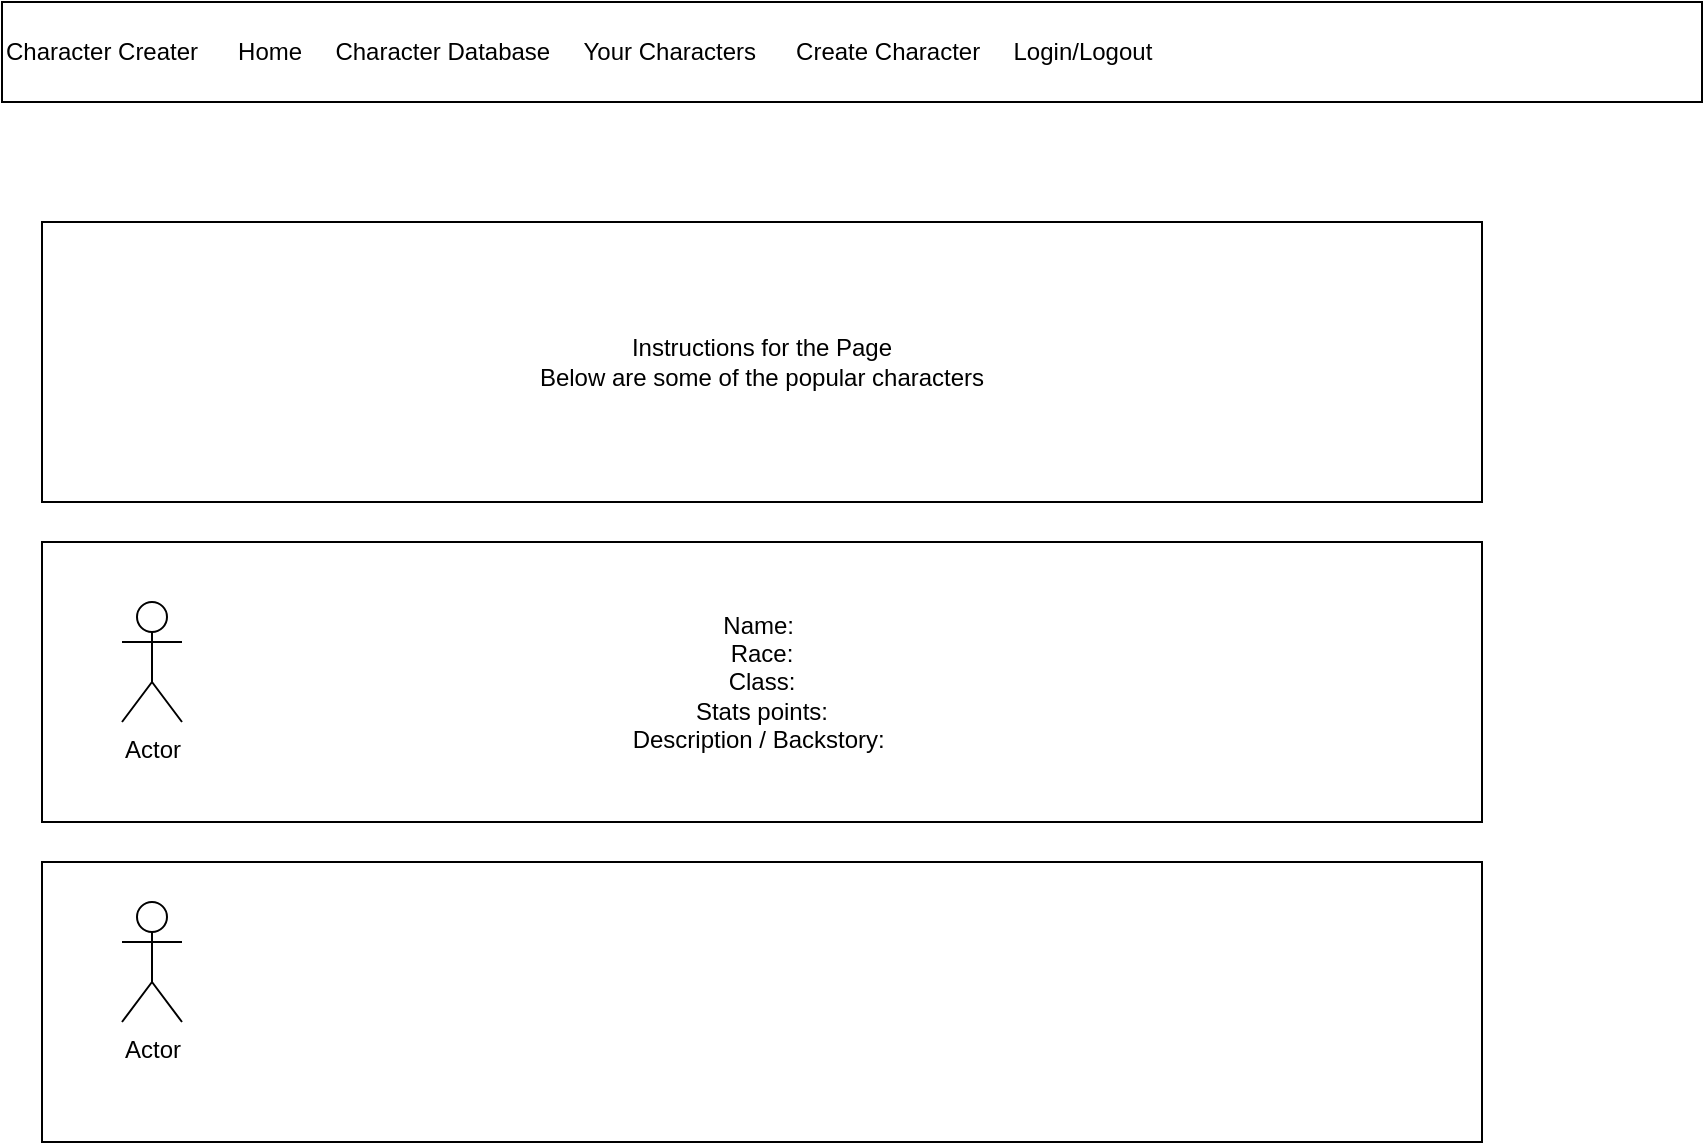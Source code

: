 <mxfile>
    <diagram id="eMeoITcS-1gxna1A53uv" name="HomePage">
        <mxGraphModel dx="861" dy="626" grid="1" gridSize="10" guides="1" tooltips="1" connect="1" arrows="1" fold="1" page="1" pageScale="1" pageWidth="850" pageHeight="1100" math="0" shadow="0">
            <root>
                <mxCell id="0"/>
                <mxCell id="1" parent="0"/>
                <mxCell id="2" value="Character Creater&amp;nbsp; &amp;nbsp; &amp;nbsp; Home&amp;nbsp; &amp;nbsp; &amp;nbsp;Character Database&amp;nbsp; &amp;nbsp; &amp;nbsp;Your Characters&amp;nbsp; &amp;nbsp; &amp;nbsp; Create Character&amp;nbsp; &amp;nbsp; &amp;nbsp;Login/Logout" style="rounded=0;whiteSpace=wrap;html=1;align=left;" parent="1" vertex="1">
                    <mxGeometry width="850" height="50" as="geometry"/>
                </mxCell>
                <mxCell id="1X4Sbd6FFkkJ75V96psU-2" value="Instructions for the Page&lt;br&gt;Below are some of the popular characters" style="rounded=0;whiteSpace=wrap;html=1;" parent="1" vertex="1">
                    <mxGeometry x="20" y="110" width="720" height="140" as="geometry"/>
                </mxCell>
                <mxCell id="1X4Sbd6FFkkJ75V96psU-3" value="&lt;span style=&quot;text-align: left;&quot;&gt;Name:&amp;nbsp;&lt;/span&gt;&lt;br style=&quot;text-align: left;&quot;&gt;&lt;span style=&quot;text-align: left;&quot;&gt;Race:&lt;/span&gt;&lt;br style=&quot;text-align: left;&quot;&gt;&lt;span style=&quot;text-align: left;&quot;&gt;Class:&lt;/span&gt;&lt;br style=&quot;text-align: left;&quot;&gt;&lt;span style=&quot;text-align: left;&quot;&gt;Stats points:&lt;/span&gt;&lt;br style=&quot;text-align: left;&quot;&gt;&lt;span style=&quot;text-align: left;&quot;&gt;Description / Backstory:&amp;nbsp;&lt;/span&gt;" style="rounded=0;whiteSpace=wrap;html=1;" parent="1" vertex="1">
                    <mxGeometry x="20" y="270" width="720" height="140" as="geometry"/>
                </mxCell>
                <mxCell id="1X4Sbd6FFkkJ75V96psU-4" value="" style="rounded=0;whiteSpace=wrap;html=1;" parent="1" vertex="1">
                    <mxGeometry x="20" y="430" width="720" height="140" as="geometry"/>
                </mxCell>
                <mxCell id="1X4Sbd6FFkkJ75V96psU-7" value="Actor" style="shape=umlActor;verticalLabelPosition=bottom;verticalAlign=top;html=1;outlineConnect=0;" parent="1" vertex="1">
                    <mxGeometry x="60" y="300" width="30" height="60" as="geometry"/>
                </mxCell>
                <mxCell id="1X4Sbd6FFkkJ75V96psU-8" value="Actor" style="shape=umlActor;verticalLabelPosition=bottom;verticalAlign=top;html=1;outlineConnect=0;" parent="1" vertex="1">
                    <mxGeometry x="60" y="450" width="30" height="60" as="geometry"/>
                </mxCell>
            </root>
        </mxGraphModel>
    </diagram>
    <diagram id="hmBXbqBNR1EYlkeIfWW9" name="Character Database">
        <mxGraphModel dx="861" dy="626" grid="1" gridSize="10" guides="1" tooltips="1" connect="1" arrows="1" fold="1" page="1" pageScale="1" pageWidth="850" pageHeight="1100" math="0" shadow="0">
            <root>
                <mxCell id="0"/>
                <mxCell id="1" parent="0"/>
                <mxCell id="rvuiNEy9TzvmICS3ureU-1" value="Character Creater&amp;nbsp; &amp;nbsp; &amp;nbsp; Home&amp;nbsp; &amp;nbsp; &amp;nbsp;Character Database&amp;nbsp; &amp;nbsp; &amp;nbsp;Your Characters&amp;nbsp; &amp;nbsp; &amp;nbsp; Create Character&amp;nbsp; &amp;nbsp; &amp;nbsp;Login/Logout&amp;nbsp; &amp;nbsp; &amp;nbsp;&amp;nbsp;" style="rounded=0;whiteSpace=wrap;html=1;align=left;" parent="1" vertex="1">
                    <mxGeometry width="850" height="50" as="geometry"/>
                </mxCell>
                <mxCell id="rvuiNEy9TzvmICS3ureU-2" value="Search By User..." style="rounded=0;whiteSpace=wrap;html=1;" parent="1" vertex="1">
                    <mxGeometry x="20" y="110" width="720" height="100" as="geometry"/>
                </mxCell>
                <mxCell id="rvuiNEy9TzvmICS3ureU-3" value="&lt;span style=&quot;text-align: left;&quot;&gt;Name:&amp;nbsp;&lt;/span&gt;&lt;br style=&quot;text-align: left;&quot;&gt;&lt;span style=&quot;text-align: left;&quot;&gt;Race:&lt;/span&gt;&lt;br style=&quot;text-align: left;&quot;&gt;&lt;span style=&quot;text-align: left;&quot;&gt;Class:&lt;/span&gt;&lt;br style=&quot;text-align: left;&quot;&gt;&lt;span style=&quot;text-align: left;&quot;&gt;Stats points:&lt;/span&gt;&lt;br style=&quot;text-align: left;&quot;&gt;&lt;span style=&quot;text-align: left;&quot;&gt;Description / Backstory:&amp;nbsp;&lt;/span&gt;" style="rounded=0;whiteSpace=wrap;html=1;" parent="1" vertex="1">
                    <mxGeometry x="20" y="240" width="720" height="140" as="geometry"/>
                </mxCell>
                <mxCell id="rvuiNEy9TzvmICS3ureU-4" value="" style="rounded=0;whiteSpace=wrap;html=1;" parent="1" vertex="1">
                    <mxGeometry x="20" y="400" width="720" height="140" as="geometry"/>
                </mxCell>
                <mxCell id="rvuiNEy9TzvmICS3ureU-5" value="Actor" style="shape=umlActor;verticalLabelPosition=bottom;verticalAlign=top;html=1;outlineConnect=0;" parent="1" vertex="1">
                    <mxGeometry x="60" y="270" width="30" height="60" as="geometry"/>
                </mxCell>
                <mxCell id="rvuiNEy9TzvmICS3ureU-6" value="Actor" style="shape=umlActor;verticalLabelPosition=bottom;verticalAlign=top;html=1;outlineConnect=0;" parent="1" vertex="1">
                    <mxGeometry x="60" y="420" width="30" height="60" as="geometry"/>
                </mxCell>
                <mxCell id="Mpqjla2igEkFKxorViv3-1" value="" style="whiteSpace=wrap;html=1;aspect=fixed;" parent="1" vertex="1">
                    <mxGeometry x="110" y="270" width="21" height="21" as="geometry"/>
                </mxCell>
                <mxCell id="Mpqjla2igEkFKxorViv3-2" value="" style="whiteSpace=wrap;html=1;aspect=fixed;" parent="1" vertex="1">
                    <mxGeometry x="190" y="270" width="21" height="21" as="geometry"/>
                </mxCell>
                <mxCell id="Mpqjla2igEkFKxorViv3-3" value="" style="whiteSpace=wrap;html=1;aspect=fixed;" parent="1" vertex="1">
                    <mxGeometry x="150" y="270" width="21" height="21" as="geometry"/>
                </mxCell>
                <mxCell id="Mpqjla2igEkFKxorViv3-4" value="" style="whiteSpace=wrap;html=1;aspect=fixed;" parent="1" vertex="1">
                    <mxGeometry x="110" y="420" width="21" height="21" as="geometry"/>
                </mxCell>
                <mxCell id="Mpqjla2igEkFKxorViv3-5" value="" style="whiteSpace=wrap;html=1;aspect=fixed;" parent="1" vertex="1">
                    <mxGeometry x="190" y="420" width="21" height="21" as="geometry"/>
                </mxCell>
                <mxCell id="Mpqjla2igEkFKxorViv3-6" value="" style="whiteSpace=wrap;html=1;aspect=fixed;" parent="1" vertex="1">
                    <mxGeometry x="150" y="420" width="21" height="21" as="geometry"/>
                </mxCell>
            </root>
        </mxGraphModel>
    </diagram>
    <diagram id="3MwZPfTjkwTFXMixmUn4" name="Your Characters">
        <mxGraphModel dx="861" dy="626" grid="1" gridSize="10" guides="1" tooltips="1" connect="1" arrows="1" fold="1" page="1" pageScale="1" pageWidth="850" pageHeight="1100" math="0" shadow="0">
            <root>
                <mxCell id="0"/>
                <mxCell id="1" parent="0"/>
                <mxCell id="HQJvF4pUibwtiWY5QEMy-1" value="Character Creater&amp;nbsp; &amp;nbsp; &amp;nbsp; Home&amp;nbsp; &amp;nbsp; &amp;nbsp;Character Database&amp;nbsp; &amp;nbsp; &amp;nbsp;Your Characters&amp;nbsp; &amp;nbsp; &amp;nbsp; Create Character&amp;nbsp; &amp;nbsp; &amp;nbsp;Login/Logout" style="rounded=0;whiteSpace=wrap;html=1;align=left;" parent="1" vertex="1">
                    <mxGeometry width="850" height="50" as="geometry"/>
                </mxCell>
                <mxCell id="I0AAFrOendr2F-iSZ7fL-1" value="&lt;span style=&quot;text-align: left;&quot;&gt;Name:&amp;nbsp;&lt;/span&gt;&lt;br style=&quot;text-align: left;&quot;&gt;&lt;span style=&quot;text-align: left;&quot;&gt;Race:&lt;/span&gt;&lt;br style=&quot;text-align: left;&quot;&gt;&lt;span style=&quot;text-align: left;&quot;&gt;Class:&lt;/span&gt;&lt;br style=&quot;text-align: left;&quot;&gt;&lt;span style=&quot;text-align: left;&quot;&gt;Stats points:&lt;/span&gt;&lt;br style=&quot;text-align: left;&quot;&gt;&lt;span style=&quot;text-align: left;&quot;&gt;Description / Backstory:&amp;nbsp;&lt;/span&gt;" style="rounded=0;whiteSpace=wrap;html=1;" parent="1" vertex="1">
                    <mxGeometry x="20" y="270" width="720" height="140" as="geometry"/>
                </mxCell>
                <mxCell id="I0AAFrOendr2F-iSZ7fL-2" value="" style="rounded=0;whiteSpace=wrap;html=1;" parent="1" vertex="1">
                    <mxGeometry x="20" y="430" width="720" height="140" as="geometry"/>
                </mxCell>
                <mxCell id="I0AAFrOendr2F-iSZ7fL-3" value="Actor" style="shape=umlActor;verticalLabelPosition=bottom;verticalAlign=top;html=1;outlineConnect=0;" parent="1" vertex="1">
                    <mxGeometry x="60" y="300" width="30" height="60" as="geometry"/>
                </mxCell>
                <mxCell id="I0AAFrOendr2F-iSZ7fL-4" value="Actor" style="shape=umlActor;verticalLabelPosition=bottom;verticalAlign=top;html=1;outlineConnect=0;" parent="1" vertex="1">
                    <mxGeometry x="60" y="450" width="30" height="60" as="geometry"/>
                </mxCell>
                <mxCell id="I0AAFrOendr2F-iSZ7fL-5" value="" style="rounded=0;whiteSpace=wrap;html=1;" parent="1" vertex="1">
                    <mxGeometry x="20" y="110" width="720" height="140" as="geometry"/>
                </mxCell>
                <mxCell id="I0AAFrOendr2F-iSZ7fL-6" value="Actor" style="shape=umlActor;verticalLabelPosition=bottom;verticalAlign=top;html=1;outlineConnect=0;" parent="1" vertex="1">
                    <mxGeometry x="60" y="140" width="30" height="60" as="geometry"/>
                </mxCell>
                <mxCell id="L13TXagqQ-Px0GJ8TIx_-1" value="" style="whiteSpace=wrap;html=1;aspect=fixed;" parent="1" vertex="1">
                    <mxGeometry x="110" y="140" width="21" height="21" as="geometry"/>
                </mxCell>
                <mxCell id="L13TXagqQ-Px0GJ8TIx_-5" value="" style="whiteSpace=wrap;html=1;aspect=fixed;" parent="1" vertex="1">
                    <mxGeometry x="190" y="140" width="21" height="21" as="geometry"/>
                </mxCell>
                <mxCell id="L13TXagqQ-Px0GJ8TIx_-6" value="" style="whiteSpace=wrap;html=1;aspect=fixed;" parent="1" vertex="1">
                    <mxGeometry x="150" y="140" width="21" height="21" as="geometry"/>
                </mxCell>
            </root>
        </mxGraphModel>
    </diagram>
    <diagram id="zl8qvLEgtJtG2-Uj81Qd" name="Create Character">
        <mxGraphModel dx="861" dy="626" grid="1" gridSize="10" guides="1" tooltips="1" connect="1" arrows="1" fold="1" page="1" pageScale="1" pageWidth="850" pageHeight="1100" math="0" shadow="0">
            <root>
                <mxCell id="0"/>
                <mxCell id="1" parent="0"/>
                <mxCell id="0Xg4alVYWDpTcR4aoUCL-1" value="Character Creater&amp;nbsp; &amp;nbsp; &amp;nbsp; Home&amp;nbsp; &amp;nbsp; &amp;nbsp;Character Database&amp;nbsp; &amp;nbsp; &amp;nbsp;Your Characters&amp;nbsp; &amp;nbsp; &amp;nbsp; Create Character&amp;nbsp; &amp;nbsp; &amp;nbsp;Login/Logout" style="rounded=0;whiteSpace=wrap;html=1;align=left;" parent="1" vertex="1">
                    <mxGeometry width="850" height="50" as="geometry"/>
                </mxCell>
                <mxCell id="pHl3tI6eO7VH9e5jC0xk-1" value="Name:&amp;nbsp;&lt;br&gt;Race:&lt;br&gt;Class:&lt;br&gt;Stats points:&lt;br&gt;Description / Backstory:&amp;nbsp;" style="rounded=0;whiteSpace=wrap;html=1;align=left;" parent="1" vertex="1">
                    <mxGeometry x="30" y="100" width="790" height="210" as="geometry"/>
                </mxCell>
                <mxCell id="pHl3tI6eO7VH9e5jC0xk-2" value="" style="rounded=0;whiteSpace=wrap;html=1;" parent="1" vertex="1">
                    <mxGeometry x="60" y="350" width="220" height="260" as="geometry"/>
                </mxCell>
                <mxCell id="pHl3tI6eO7VH9e5jC0xk-3" value="Actor" style="shape=umlActor;verticalLabelPosition=bottom;verticalAlign=top;html=1;outlineConnect=0;" parent="1" vertex="1">
                    <mxGeometry x="130" y="380" width="70" height="130" as="geometry"/>
                </mxCell>
                <mxCell id="pHl3tI6eO7VH9e5jC0xk-4" value="" style="triangle;whiteSpace=wrap;html=1;" parent="1" vertex="1">
                    <mxGeometry x="220" y="380" width="30" height="40" as="geometry"/>
                </mxCell>
                <mxCell id="pHl3tI6eO7VH9e5jC0xk-5" value="" style="triangle;whiteSpace=wrap;html=1;" parent="1" vertex="1">
                    <mxGeometry x="220" y="434" width="30" height="40" as="geometry"/>
                </mxCell>
                <mxCell id="pHl3tI6eO7VH9e5jC0xk-6" value="" style="triangle;whiteSpace=wrap;html=1;" parent="1" vertex="1">
                    <mxGeometry x="220" y="480" width="30" height="40" as="geometry"/>
                </mxCell>
                <mxCell id="pHl3tI6eO7VH9e5jC0xk-11" value="" style="triangle;whiteSpace=wrap;html=1;direction=west;" parent="1" vertex="1">
                    <mxGeometry x="70" y="375" width="30" height="40" as="geometry"/>
                </mxCell>
                <mxCell id="pHl3tI6eO7VH9e5jC0xk-12" value="" style="triangle;whiteSpace=wrap;html=1;direction=west;" parent="1" vertex="1">
                    <mxGeometry x="70" y="429" width="30" height="40" as="geometry"/>
                </mxCell>
                <mxCell id="pHl3tI6eO7VH9e5jC0xk-13" value="" style="triangle;whiteSpace=wrap;html=1;direction=west;" parent="1" vertex="1">
                    <mxGeometry x="70" y="475" width="30" height="40" as="geometry"/>
                </mxCell>
                <mxCell id="GWSh9Gk5bT5IzlBoZkw1-1" value="Inventory - Choose up to three items!" style="rounded=0;whiteSpace=wrap;html=1;align=left;verticalAlign=top;" parent="1" vertex="1">
                    <mxGeometry x="340" y="350" width="450" height="210" as="geometry"/>
                </mxCell>
                <mxCell id="GWSh9Gk5bT5IzlBoZkw1-2" value="" style="whiteSpace=wrap;html=1;aspect=fixed;" parent="1" vertex="1">
                    <mxGeometry x="350" y="389" width="51" height="51" as="geometry"/>
                </mxCell>
                <mxCell id="GWSh9Gk5bT5IzlBoZkw1-3" value="" style="whiteSpace=wrap;html=1;aspect=fixed;" parent="1" vertex="1">
                    <mxGeometry x="425" y="389" width="51" height="51" as="geometry"/>
                </mxCell>
                <mxCell id="GWSh9Gk5bT5IzlBoZkw1-4" value="" style="whiteSpace=wrap;html=1;aspect=fixed;" parent="1" vertex="1">
                    <mxGeometry x="500" y="389" width="51" height="51" as="geometry"/>
                </mxCell>
                <mxCell id="GWSh9Gk5bT5IzlBoZkw1-5" value="" style="whiteSpace=wrap;html=1;aspect=fixed;" parent="1" vertex="1">
                    <mxGeometry x="580" y="389" width="51" height="51" as="geometry"/>
                </mxCell>
                <mxCell id="GWSh9Gk5bT5IzlBoZkw1-6" value="" style="whiteSpace=wrap;html=1;aspect=fixed;" parent="1" vertex="1">
                    <mxGeometry x="660" y="389" width="51" height="51" as="geometry"/>
                </mxCell>
                <mxCell id="GWSh9Gk5bT5IzlBoZkw1-7" value="" style="whiteSpace=wrap;html=1;aspect=fixed;" parent="1" vertex="1">
                    <mxGeometry x="365.5" y="454" width="20" height="20" as="geometry"/>
                </mxCell>
                <mxCell id="GWSh9Gk5bT5IzlBoZkw1-8" value="" style="whiteSpace=wrap;html=1;aspect=fixed;" parent="1" vertex="1">
                    <mxGeometry x="675.5" y="455" width="20" height="20" as="geometry"/>
                </mxCell>
                <mxCell id="GWSh9Gk5bT5IzlBoZkw1-9" value="" style="whiteSpace=wrap;html=1;aspect=fixed;" parent="1" vertex="1">
                    <mxGeometry x="595.5" y="455" width="20" height="20" as="geometry"/>
                </mxCell>
                <mxCell id="GWSh9Gk5bT5IzlBoZkw1-10" value="" style="whiteSpace=wrap;html=1;aspect=fixed;" parent="1" vertex="1">
                    <mxGeometry x="515.5" y="454" width="20" height="20" as="geometry"/>
                </mxCell>
                <mxCell id="GWSh9Gk5bT5IzlBoZkw1-11" value="" style="whiteSpace=wrap;html=1;aspect=fixed;" parent="1" vertex="1">
                    <mxGeometry x="440.5" y="455" width="20" height="20" as="geometry"/>
                </mxCell>
                <mxCell id="GWSh9Gk5bT5IzlBoZkw1-14" value="" style="whiteSpace=wrap;html=1;aspect=fixed;" parent="1" vertex="1">
                    <mxGeometry x="69.5" y="550" width="51" height="51" as="geometry"/>
                </mxCell>
                <mxCell id="GWSh9Gk5bT5IzlBoZkw1-15" value="" style="whiteSpace=wrap;html=1;aspect=fixed;" parent="1" vertex="1">
                    <mxGeometry x="144.5" y="550" width="51" height="51" as="geometry"/>
                </mxCell>
                <mxCell id="GWSh9Gk5bT5IzlBoZkw1-16" value="" style="whiteSpace=wrap;html=1;aspect=fixed;" parent="1" vertex="1">
                    <mxGeometry x="219.5" y="550" width="51" height="51" as="geometry"/>
                </mxCell>
            </root>
        </mxGraphModel>
    </diagram>
</mxfile>